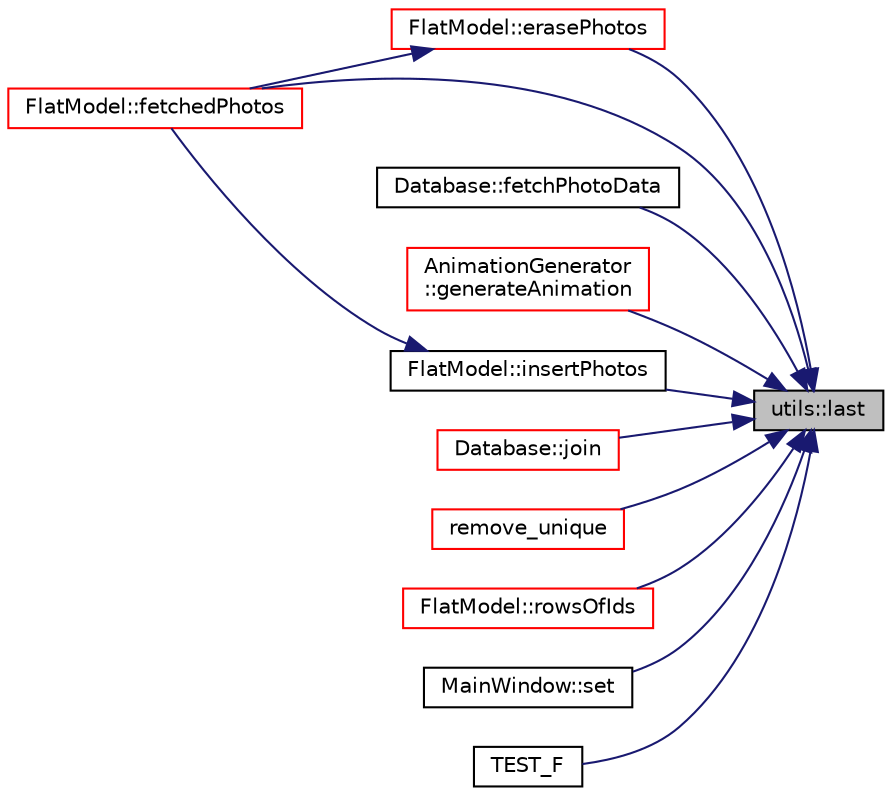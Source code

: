 digraph "utils::last"
{
 // LATEX_PDF_SIZE
  edge [fontname="Helvetica",fontsize="10",labelfontname="Helvetica",labelfontsize="10"];
  node [fontname="Helvetica",fontsize="10",shape=record];
  rankdir="RL";
  Node1 [label="utils::last",height=0.2,width=0.4,color="black", fillcolor="grey75", style="filled", fontcolor="black",tooltip=" "];
  Node1 -> Node2 [dir="back",color="midnightblue",fontsize="10",style="solid",fontname="Helvetica"];
  Node2 [label="FlatModel::erasePhotos",height=0.2,width=0.4,color="red", fillcolor="white", style="filled",URL="$class_flat_model.html#a17ca17a325581fe166f3dfba8cc8f9d0",tooltip=" "];
  Node2 -> Node3 [dir="back",color="midnightblue",fontsize="10",style="solid",fontname="Helvetica"];
  Node3 [label="FlatModel::fetchedPhotos",height=0.2,width=0.4,color="red", fillcolor="white", style="filled",URL="$class_flat_model.html#a592defb48c9e248c670c50350d8e663b",tooltip=" "];
  Node1 -> Node3 [dir="back",color="midnightblue",fontsize="10",style="solid",fontname="Helvetica"];
  Node1 -> Node21 [dir="back",color="midnightblue",fontsize="10",style="solid",fontname="Helvetica"];
  Node21 [label="Database::fetchPhotoData",height=0.2,width=0.4,color="black", fillcolor="white", style="filled",URL="$namespace_database.html#afaa9ca837b4731b68881090e4a6c34a4",tooltip=" "];
  Node1 -> Node22 [dir="back",color="midnightblue",fontsize="10",style="solid",fontname="Helvetica"];
  Node22 [label="AnimationGenerator\l::generateAnimation",height=0.2,width=0.4,color="red", fillcolor="white", style="filled",URL="$class_animation_generator.html#a322f031d4781fc24c3e669bd77c642b9",tooltip=" "];
  Node1 -> Node24 [dir="back",color="midnightblue",fontsize="10",style="solid",fontname="Helvetica"];
  Node24 [label="FlatModel::insertPhotos",height=0.2,width=0.4,color="black", fillcolor="white", style="filled",URL="$class_flat_model.html#a4a20704d5025b16206e0f18f1c0139e0",tooltip=" "];
  Node24 -> Node3 [dir="back",color="midnightblue",fontsize="10",style="solid",fontname="Helvetica"];
  Node1 -> Node25 [dir="back",color="midnightblue",fontsize="10",style="solid",fontname="Helvetica"];
  Node25 [label="Database::join",height=0.2,width=0.4,color="red", fillcolor="white", style="filled",URL="$namespace_database.html#afefdec1a6f100f2a8b794a8e264f04de",tooltip=" "];
  Node1 -> Node30 [dir="back",color="midnightblue",fontsize="10",style="solid",fontname="Helvetica"];
  Node30 [label="remove_unique",height=0.2,width=0.4,color="red", fillcolor="white", style="filled",URL="$containers__utils_8hpp.html#a89c50b99c72f12285c9711271553d89d",tooltip=" "];
  Node1 -> Node33 [dir="back",color="midnightblue",fontsize="10",style="solid",fontname="Helvetica"];
  Node33 [label="FlatModel::rowsOfIds",height=0.2,width=0.4,color="red", fillcolor="white", style="filled",URL="$class_flat_model.html#ad505c35de844271b44cbe93be943f4ce",tooltip=" "];
  Node1 -> Node34 [dir="back",color="midnightblue",fontsize="10",style="solid",fontname="Helvetica"];
  Node34 [label="MainWindow::set",height=0.2,width=0.4,color="black", fillcolor="white", style="filled",URL="$class_main_window.html#a324bf4dc935b55a376a182ea06f2e16d",tooltip=" "];
  Node1 -> Node35 [dir="back",color="midnightblue",fontsize="10",style="solid",fontname="Helvetica"];
  Node35 [label="TEST_F",height=0.2,width=0.4,color="black", fillcolor="white", style="filled",URL="$model__index__utils__tests_8cpp.html#ace9514b147b5b56926aa5ae945809f30",tooltip=" "];
}
